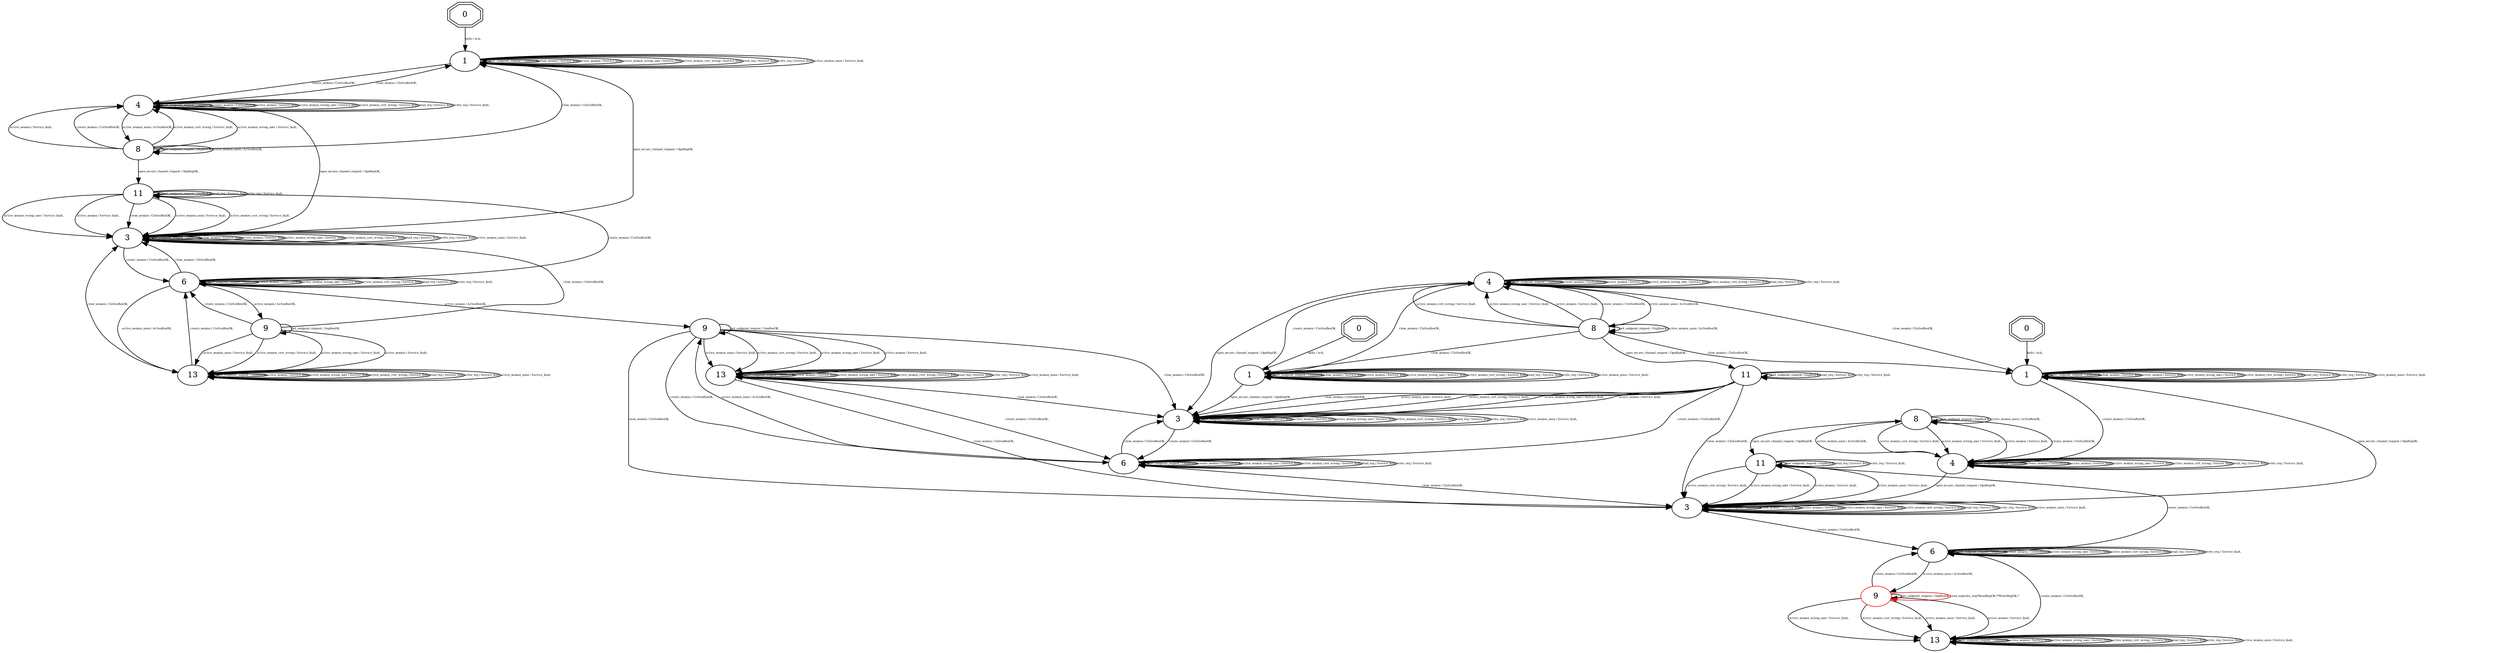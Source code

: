 digraph "Automata" { 
	 "0_0_true" [shape=doubleoctagon,style=filled,fillcolor=white,URL="0",label="0"];
	 "13_1_true" [shape=ellipse,style=filled,fillcolor=white,URL="13",label="13"];
	 "9_0_true" [shape=ellipse,style=filled,fillcolor=white,URL="9",label="9"];
	 "9_1_false" [shape=ellipse,style=filled,fillcolor=white,URL="9",label="9",color=red];
	 "3_0_true" [shape=ellipse,style=filled,fillcolor=white,URL="3",label="3"];
	 "13_0_true" [shape=ellipse,style=filled,fillcolor=white,URL="13",label="13"];
	 "3_1_true" [shape=ellipse,style=filled,fillcolor=white,URL="3",label="3"];
	 "13_1_false" [shape=ellipse,style=filled,fillcolor=white,URL="13",label="13"];
	 "6_1_true" [shape=ellipse,style=filled,fillcolor=white,URL="6",label="6"];
	 "8_1_false" [shape=ellipse,style=filled,fillcolor=white,URL="8",label="8"];
	 "4_1_true" [shape=ellipse,style=filled,fillcolor=white,URL="4",label="4"];
	 "4_0_true" [shape=ellipse,style=filled,fillcolor=white,URL="4",label="4"];
	 "0_1_false" [shape=doubleoctagon,style=filled,fillcolor=white,URL="0",label="0"];
	 "8_0_true" [shape=ellipse,style=filled,fillcolor=white,URL="8",label="8"];
	 "11_1_true" [shape=ellipse,style=filled,fillcolor=white,URL="11",label="11"];
	 "11_1_false" [shape=ellipse,style=filled,fillcolor=white,URL="11",label="11"];
	 "0_1_true" [shape=doubleoctagon,style=filled,fillcolor=white,URL="0",label="0"];
	 "4_1_false" [shape=ellipse,style=filled,fillcolor=white,URL="4",label="4"];
	 "6_0_true" [shape=ellipse,style=filled,fillcolor=white,URL="6",label="6"];
	 "8_1_true" [shape=ellipse,style=filled,fillcolor=white,URL="8",label="8"];
	 "3_1_false" [shape=ellipse,style=filled,fillcolor=white,URL="3",label="3"];
	 "9_1_true" [shape=ellipse,style=filled,fillcolor=white,URL="9",label="9"];
	 "1_0_true" [shape=ellipse,style=filled,fillcolor=white,URL="1",label="1"];
	 "11_0_true" [shape=ellipse,style=filled,fillcolor=white,URL="11",label="11"];
	 "6_1_false" [shape=ellipse,style=filled,fillcolor=white,URL="6",label="6"];
	 "1_1_false" [shape=ellipse,style=filled,fillcolor=white,URL="1",label="1"];
	 "1_1_true" [shape=ellipse,style=filled,fillcolor=white,URL="1",label="1"];
	 "6_1_false"->"9_1_false" [fontsize=5,label="active_session_anon / AcSesResOK,"];
	 "6_1_false"->"6_1_false" [fontsize=5,label="get_endpoint_request / GepResOK,"];
	 "6_1_false"->"6_1_false" [fontsize=5,label="create_session / CreSesResOK,"];
	 "6_1_false"->"6_1_false" [fontsize=5,label="active_session_wrong_user / Service_fault,"];
	 "6_1_false"->"6_1_false" [fontsize=5,label="active_session_cert_wrong / Service_fault,"];
	 "6_1_false"->"6_1_false" [fontsize=5,label="read_req / Service_fault,"];
	 "6_1_false"->"6_1_false" [fontsize=5,label="write_req / Service_fault,"];
	 "9_1_false"->"9_1_false" [fontsize=5,label="get_endpoint_request / GepResOK,"];
	 "9_1_false"->"13_1_false" [fontsize=5,label="active_session / Service_fault,"];
	 "9_1_false"->"13_1_false" [fontsize=5,label="active_session_wrong_user / Service_fault,"];
	 "9_1_false"->"13_1_false" [fontsize=5,label="active_session_cert_wrong / Service_fault,"];
	 "9_1_false"->"13_1_false" [fontsize=5,label="active_session_anon / Service_fault,"];
	 "9_1_false"->"6_1_false" [fontsize=5,label="create_session / CreSesResOK,"];
	 "3_1_false"->"3_1_false" [fontsize=5,label="get_endpoint_request / GepResOK,"];
	 "3_1_false"->"3_1_false" [fontsize=5,label="close_session / Service_fault,"];
	 "3_1_false"->"3_1_false" [fontsize=5,label="active_session / Service_fault,"];
	 "3_1_false"->"3_1_false" [fontsize=5,label="active_session_wrong_user / Service_fault,"];
	 "3_1_false"->"3_1_false" [fontsize=5,label="active_session_cert_wrong / Service_fault,"];
	 "3_1_false"->"3_1_false" [fontsize=5,label="read_req / Service_fault,"];
	 "3_1_false"->"3_1_false" [fontsize=5,label="write_req / Service_fault,"];
	 "3_1_false"->"3_1_false" [fontsize=5,label="active_session_anon / Service_fault,"];
	 "3_1_false"->"6_1_false" [fontsize=5,label="create_session / CreSesResOK,"];
	 "11_1_false"->"11_1_false" [fontsize=5,label="get_endpoint_request / GepResOK,"];
	 "11_1_false"->"11_1_false" [fontsize=5,label="read_req / Service_fault,"];
	 "11_1_false"->"11_1_false" [fontsize=5,label="write_req / Service_fault,"];
	 "11_1_false"->"3_1_false" [fontsize=5,label="active_session_anon / Service_fault,"];
	 "11_1_false"->"3_1_false" [fontsize=5,label="active_session_cert_wrong / Service_fault,"];
	 "11_1_false"->"3_1_false" [fontsize=5,label="active_session_wrong_user / Service_fault,"];
	 "11_1_false"->"3_1_false" [fontsize=5,label="active_session / Service_fault,"];
	 "11_1_false"->"6_1_false" [fontsize=5,label="create_session / CreSesResOK,"];
	 "13_1_false"->"6_1_false" [fontsize=5,label="create_session / CreSesResOK,"];
	 "13_1_false"->"13_1_false" [fontsize=5,label="get_endpoint_request / GepResOK,"];
	 "13_1_false"->"13_1_false" [fontsize=5,label="active_session / Service_fault,"];
	 "13_1_false"->"13_1_false" [fontsize=5,label="active_session_wrong_user / Service_fault,"];
	 "13_1_false"->"13_1_false" [fontsize=5,label="active_session_cert_wrong / Service_fault,"];
	 "13_1_false"->"13_1_false" [fontsize=5,label="read_req / Service_fault,"];
	 "13_1_false"->"13_1_false" [fontsize=5,label="write_req / Service_fault,"];
	 "13_1_false"->"13_1_false" [fontsize=5,label="active_session_anon / Service_fault,"];
	 "6_1_true"->"3_1_false" [fontsize=5,label="close_session / CloSesResOK,"];
	 "6_1_true"->"6_1_true" [fontsize=5,label="get_endpoint_request / GepResOK,"];
	 "6_1_true"->"6_1_true" [fontsize=5,label="create_session / CreSesResOK,"];
	 "6_1_true"->"6_1_true" [fontsize=5,label="active_session_wrong_user / Service_fault,"];
	 "6_1_true"->"6_1_true" [fontsize=5,label="active_session_cert_wrong / Service_fault,"];
	 "6_1_true"->"6_1_true" [fontsize=5,label="read_req / Service_fault,"];
	 "6_1_true"->"6_1_true" [fontsize=5,label="write_req / Service_fault,"];
	 "6_1_true"->"9_1_true" [fontsize=5,label="active_session_anon / AcSesResOK,"];
	 "6_1_true"->"3_1_true" [fontsize=5,label="close_session / CloSesResOK,"];
	 "1_1_false"->"4_1_false" [fontsize=5,label="create_session / CreSesResOK,"];
	 "1_1_false"->"3_1_false" [fontsize=5,label="open_secure_channel_request / OpnRepOK,"];
	 "1_1_false"->"1_1_false" [fontsize=5,label="get_endpoint_request / GepResOK,"];
	 "1_1_false"->"1_1_false" [fontsize=5,label="close_session / Service_fault,"];
	 "1_1_false"->"1_1_false" [fontsize=5,label="active_session / Service_fault,"];
	 "1_1_false"->"1_1_false" [fontsize=5,label="active_session_wrong_user / Service_fault,"];
	 "1_1_false"->"1_1_false" [fontsize=5,label="active_session_cert_wrong / Service_fault,"];
	 "1_1_false"->"1_1_false" [fontsize=5,label="read_req / Service_fault,"];
	 "1_1_false"->"1_1_false" [fontsize=5,label="write_req / Service_fault,"];
	 "1_1_false"->"1_1_false" [fontsize=5,label="active_session_anon / Service_fault,"];
	 "4_1_false"->"8_1_false" [fontsize=5,label="active_session_anon / AcSesResOK,"];
	 "4_1_false"->"4_1_false" [fontsize=5,label="get_endpoint_request / GepResOK,"];
	 "4_1_false"->"4_1_false" [fontsize=5,label="create_session / CreSesResOK,"];
	 "4_1_false"->"4_1_false" [fontsize=5,label="active_session / Service_fault,"];
	 "4_1_false"->"4_1_false" [fontsize=5,label="active_session_wrong_user / Service_fault,"];
	 "4_1_false"->"4_1_false" [fontsize=5,label="active_session_cert_wrong / Service_fault,"];
	 "4_1_false"->"4_1_false" [fontsize=5,label="read_req / Service_fault,"];
	 "4_1_false"->"4_1_false" [fontsize=5,label="write_req / Service_fault,"];
	 "4_1_false"->"3_1_false" [fontsize=5,label="open_secure_channel_request / OpnRepOK,"];
	 "9_1_true"->"3_1_true" [fontsize=5,label="close_session / CloSesResOK,"];
	 "9_1_true"->"13_1_true" [fontsize=5,label="active_session_anon / Service_fault,"];
	 "9_1_true"->"13_1_true" [fontsize=5,label="active_session_cert_wrong / Service_fault,"];
	 "9_1_true"->"13_1_true" [fontsize=5,label="active_session_wrong_user / Service_fault,"];
	 "9_1_true"->"13_1_true" [fontsize=5,label="active_session / Service_fault,"];
	 "9_1_true"->"6_1_true" [fontsize=5,label="create_session / CreSesResOK,"];
	 "9_1_true"->"3_1_false" [fontsize=5,label="close_session / CloSesResOK,"];
	 "9_1_true"->"9_1_true" [fontsize=5,label="get_endpoint_request / GepResOK,"];
	 "11_1_true"->"11_1_true" [fontsize=5,label="get_endpoint_request / GepResOK,"];
	 "11_1_true"->"11_1_true" [fontsize=5,label="read_req / Service_fault,"];
	 "11_1_true"->"11_1_true" [fontsize=5,label="write_req / Service_fault,"];
	 "11_1_true"->"3_1_false" [fontsize=5,label="close_session / CloSesResOK,"];
	 "11_1_true"->"6_1_true" [fontsize=5,label="create_session / CreSesResOK,"];
	 "11_1_true"->"3_1_true" [fontsize=5,label="active_session_anon / Service_fault,"];
	 "11_1_true"->"3_1_true" [fontsize=5,label="active_session_cert_wrong / Service_fault,"];
	 "11_1_true"->"3_1_true" [fontsize=5,label="active_session_wrong_user / Service_fault,"];
	 "11_1_true"->"3_1_true" [fontsize=5,label="active_session / Service_fault,"];
	 "11_1_true"->"3_1_true" [fontsize=5,label="close_session / CloSesResOK,"];
	 "13_1_true"->"6_1_true" [fontsize=5,label="create_session / CreSesResOK,"];
	 "13_1_true"->"3_1_true" [fontsize=5,label="close_session / CloSesResOK,"];
	 "13_1_true"->"3_1_false" [fontsize=5,label="close_session / CloSesResOK,"];
	 "13_1_true"->"13_1_true" [fontsize=5,label="get_endpoint_request / GepResOK,"];
	 "13_1_true"->"13_1_true" [fontsize=5,label="active_session / Service_fault,"];
	 "13_1_true"->"13_1_true" [fontsize=5,label="active_session_wrong_user / Service_fault,"];
	 "13_1_true"->"13_1_true" [fontsize=5,label="active_session_cert_wrong / Service_fault,"];
	 "13_1_true"->"13_1_true" [fontsize=5,label="read_req / Service_fault,"];
	 "13_1_true"->"13_1_true" [fontsize=5,label="write_req / Service_fault,"];
	 "13_1_true"->"13_1_true" [fontsize=5,label="active_session_anon / Service_fault,"];
	 "8_1_false"->"11_1_false" [fontsize=5,label="open_secure_channel_request / OpnRepOK,"];
	 "8_1_false"->"4_1_false" [fontsize=5,label="active_session_cert_wrong / Service_fault,"];
	 "8_1_false"->"4_1_false" [fontsize=5,label="active_session_wrong_user / Service_fault,"];
	 "8_1_false"->"4_1_false" [fontsize=5,label="active_session / Service_fault,"];
	 "8_1_false"->"4_1_false" [fontsize=5,label="create_session / CreSesResOK,"];
	 "8_1_false"->"8_1_false" [fontsize=5,label="get_endpoint_request / GepResOK,"];
	 "8_1_false"->"8_1_false" [fontsize=5,label="active_session_anon / AcSesResOK,"];
	 "8_1_true"->"8_1_true" [fontsize=5,label="get_endpoint_request / GepResOK,"];
	 "8_1_true"->"8_1_true" [fontsize=5,label="active_session_anon / AcSesResOK,"];
	 "8_1_true"->"1_1_false" [fontsize=5,label="close_session / CloSesResOK,"];
	 "8_1_true"->"11_1_true" [fontsize=5,label="open_secure_channel_request / OpnRepOK,"];
	 "8_1_true"->"4_1_true" [fontsize=5,label="active_session_cert_wrong / Service_fault,"];
	 "8_1_true"->"4_1_true" [fontsize=5,label="active_session_wrong_user / Service_fault,"];
	 "8_1_true"->"4_1_true" [fontsize=5,label="active_session / Service_fault,"];
	 "8_1_true"->"4_1_true" [fontsize=5,label="create_session / CreSesResOK,"];
	 "8_1_true"->"1_1_true" [fontsize=5,label="close_session / CloSesResOK,"];
	 "0_1_false"->"1_1_false" [fontsize=5,label="hello / Ack,"];
	 "4_1_true"->"1_1_false" [fontsize=5,label="close_session / CloSesResOK,"];
	 "4_1_true"->"3_1_true" [fontsize=5,label="open_secure_channel_request / OpnRepOK,"];
	 "4_1_true"->"8_1_true" [fontsize=5,label="active_session_anon / AcSesResOK,"];
	 "4_1_true"->"1_1_true" [fontsize=5,label="close_session / CloSesResOK,"];
	 "4_1_true"->"4_1_true" [fontsize=5,label="get_endpoint_request / GepResOK,"];
	 "4_1_true"->"4_1_true" [fontsize=5,label="create_session / CreSesResOK,"];
	 "4_1_true"->"4_1_true" [fontsize=5,label="active_session / Service_fault,"];
	 "4_1_true"->"4_1_true" [fontsize=5,label="active_session_wrong_user / Service_fault,"];
	 "4_1_true"->"4_1_true" [fontsize=5,label="active_session_cert_wrong / Service_fault,"];
	 "4_1_true"->"4_1_true" [fontsize=5,label="read_req / Service_fault,"];
	 "4_1_true"->"4_1_true" [fontsize=5,label="write_req / Service_fault,"];
	 "1_1_true"->"4_1_true" [fontsize=5,label="create_session / CreSesResOK,"];
	 "1_1_true"->"1_1_true" [fontsize=5,label="get_endpoint_request / GepResOK,"];
	 "1_1_true"->"1_1_true" [fontsize=5,label="close_session / Service_fault,"];
	 "1_1_true"->"1_1_true" [fontsize=5,label="active_session / Service_fault,"];
	 "1_1_true"->"1_1_true" [fontsize=5,label="active_session_wrong_user / Service_fault,"];
	 "1_1_true"->"1_1_true" [fontsize=5,label="active_session_cert_wrong / Service_fault,"];
	 "1_1_true"->"1_1_true" [fontsize=5,label="read_req / Service_fault,"];
	 "1_1_true"->"1_1_true" [fontsize=5,label="write_req / Service_fault,"];
	 "1_1_true"->"1_1_true" [fontsize=5,label="active_session_anon / Service_fault,"];
	 "1_1_true"->"3_1_true" [fontsize=5,label="open_secure_channel_request / OpnRepOK,"];
	 "0_1_true"->"1_1_true" [fontsize=5,label="hello / Ack,"];
	 "6_0_true"->"6_0_true" [fontsize=5,label="get_endpoint_request / GepResOK,"];
	 "6_0_true"->"6_0_true" [fontsize=5,label="create_session / CreSesResOK,"];
	 "6_0_true"->"6_0_true" [fontsize=5,label="active_session_wrong_user / Service_fault,"];
	 "6_0_true"->"6_0_true" [fontsize=5,label="active_session_cert_wrong / Service_fault,"];
	 "6_0_true"->"6_0_true" [fontsize=5,label="read_req / Service_fault,"];
	 "6_0_true"->"6_0_true" [fontsize=5,label="write_req / Service_fault,"];
	 "6_0_true"->"3_0_true" [fontsize=5,label="close_session / CloSesResOK,"];
	 "6_0_true"->"13_0_true" [fontsize=5,label="active_session_anon / AcSesResOK,"];
	 "6_0_true"->"9_0_true" [fontsize=5,label="active_session / AcSesResOK,"];
	 "6_0_true"->"9_1_true" [fontsize=5,label="active_session / AcSesResOK,"];
	 "3_1_true"->"6_1_true" [fontsize=5,label="create_session / CreSesResOK,"];
	 "3_1_true"->"3_1_true" [fontsize=5,label="get_endpoint_request / GepResOK,"];
	 "3_1_true"->"3_1_true" [fontsize=5,label="close_session / Service_fault,"];
	 "3_1_true"->"3_1_true" [fontsize=5,label="active_session / Service_fault,"];
	 "3_1_true"->"3_1_true" [fontsize=5,label="active_session_wrong_user / Service_fault,"];
	 "3_1_true"->"3_1_true" [fontsize=5,label="active_session_cert_wrong / Service_fault,"];
	 "3_1_true"->"3_1_true" [fontsize=5,label="read_req / Service_fault,"];
	 "3_1_true"->"3_1_true" [fontsize=5,label="write_req / Service_fault,"];
	 "3_1_true"->"3_1_true" [fontsize=5,label="active_session_anon / Service_fault,"];
	 "13_0_true"->"13_0_true" [fontsize=5,label="get_endpoint_request / GepResOK,"];
	 "13_0_true"->"13_0_true" [fontsize=5,label="active_session / Service_fault,"];
	 "13_0_true"->"13_0_true" [fontsize=5,label="active_session_wrong_user / Service_fault,"];
	 "13_0_true"->"13_0_true" [fontsize=5,label="active_session_cert_wrong / Service_fault,"];
	 "13_0_true"->"13_0_true" [fontsize=5,label="read_req / Service_fault,"];
	 "13_0_true"->"13_0_true" [fontsize=5,label="write_req / Service_fault,"];
	 "13_0_true"->"13_0_true" [fontsize=5,label="active_session_anon / Service_fault,"];
	 "13_0_true"->"3_0_true" [fontsize=5,label="close_session / CloSesResOK,"];
	 "13_0_true"->"6_0_true" [fontsize=5,label="create_session / CreSesResOK,"];
	 "3_0_true"->"3_0_true" [fontsize=5,label="get_endpoint_request / GepResOK,"];
	 "3_0_true"->"3_0_true" [fontsize=5,label="close_session / Service_fault,"];
	 "3_0_true"->"3_0_true" [fontsize=5,label="active_session / Service_fault,"];
	 "3_0_true"->"3_0_true" [fontsize=5,label="active_session_wrong_user / Service_fault,"];
	 "3_0_true"->"3_0_true" [fontsize=5,label="active_session_cert_wrong / Service_fault,"];
	 "3_0_true"->"3_0_true" [fontsize=5,label="read_req / Service_fault,"];
	 "3_0_true"->"3_0_true" [fontsize=5,label="write_req / Service_fault,"];
	 "3_0_true"->"3_0_true" [fontsize=5,label="active_session_anon / Service_fault,"];
	 "3_0_true"->"6_0_true" [fontsize=5,label="create_session / CreSesResOK,"];
	 "11_0_true"->"6_0_true" [fontsize=5,label="create_session / CreSesResOK,"];
	 "11_0_true"->"11_0_true" [fontsize=5,label="get_endpoint_request / GepResOK,"];
	 "11_0_true"->"11_0_true" [fontsize=5,label="read_req / Service_fault,"];
	 "11_0_true"->"11_0_true" [fontsize=5,label="write_req / Service_fault,"];
	 "11_0_true"->"3_0_true" [fontsize=5,label="active_session_anon / Service_fault,"];
	 "11_0_true"->"3_0_true" [fontsize=5,label="active_session_cert_wrong / Service_fault,"];
	 "11_0_true"->"3_0_true" [fontsize=5,label="active_session_wrong_user / Service_fault,"];
	 "11_0_true"->"3_0_true" [fontsize=5,label="active_session / Service_fault,"];
	 "11_0_true"->"3_0_true" [fontsize=5,label="close_session / CloSesResOK,"];
	 "9_0_true"->"6_0_true" [fontsize=5,label="create_session / CreSesResOK,"];
	 "9_0_true"->"13_0_true" [fontsize=5,label="active_session_anon / Service_fault,"];
	 "9_0_true"->"13_0_true" [fontsize=5,label="active_session_cert_wrong / Service_fault,"];
	 "9_0_true"->"13_0_true" [fontsize=5,label="active_session_wrong_user / Service_fault,"];
	 "9_0_true"->"13_0_true" [fontsize=5,label="active_session / Service_fault,"];
	 "9_0_true"->"3_0_true" [fontsize=5,label="close_session / CloSesResOK,"];
	 "9_0_true"->"9_0_true" [fontsize=5,label="get_endpoint_request / GepResOK,"];
	 "1_0_true"->"3_0_true" [fontsize=5,label="open_secure_channel_request / OpnRepOK,"];
	 "1_0_true"->"4_0_true" [fontsize=5,label="create_session / CreSesResOK,"];
	 "1_0_true"->"1_0_true" [fontsize=5,label="get_endpoint_request / GepResOK,"];
	 "1_0_true"->"1_0_true" [fontsize=5,label="close_session / Service_fault,"];
	 "1_0_true"->"1_0_true" [fontsize=5,label="active_session / Service_fault,"];
	 "1_0_true"->"1_0_true" [fontsize=5,label="active_session_wrong_user / Service_fault,"];
	 "1_0_true"->"1_0_true" [fontsize=5,label="active_session_cert_wrong / Service_fault,"];
	 "1_0_true"->"1_0_true" [fontsize=5,label="read_req / Service_fault,"];
	 "1_0_true"->"1_0_true" [fontsize=5,label="write_req / Service_fault,"];
	 "1_0_true"->"1_0_true" [fontsize=5,label="active_session_anon / Service_fault,"];
	 "4_0_true"->"4_0_true" [fontsize=5,label="get_endpoint_request / GepResOK,"];
	 "4_0_true"->"4_0_true" [fontsize=5,label="create_session / CreSesResOK,"];
	 "4_0_true"->"4_0_true" [fontsize=5,label="active_session / Service_fault,"];
	 "4_0_true"->"4_0_true" [fontsize=5,label="active_session_wrong_user / Service_fault,"];
	 "4_0_true"->"4_0_true" [fontsize=5,label="active_session_cert_wrong / Service_fault,"];
	 "4_0_true"->"4_0_true" [fontsize=5,label="read_req / Service_fault,"];
	 "4_0_true"->"4_0_true" [fontsize=5,label="write_req / Service_fault,"];
	 "4_0_true"->"1_0_true" [fontsize=5,label="close_session / CloSesResOK,"];
	 "4_0_true"->"3_0_true" [fontsize=5,label="open_secure_channel_request / OpnRepOK,"];
	 "4_0_true"->"8_0_true" [fontsize=5,label="active_session_anon / AcSesResOK,"];
	 "8_0_true"->"4_0_true" [fontsize=5,label="active_session_cert_wrong / Service_fault,"];
	 "8_0_true"->"4_0_true" [fontsize=5,label="active_session_wrong_user / Service_fault,"];
	 "8_0_true"->"4_0_true" [fontsize=5,label="active_session / Service_fault,"];
	 "8_0_true"->"4_0_true" [fontsize=5,label="create_session / CreSesResOK,"];
	 "8_0_true"->"8_0_true" [fontsize=5,label="get_endpoint_request / GepResOK,"];
	 "8_0_true"->"8_0_true" [fontsize=5,label="active_session_anon / AcSesResOK,"];
	 "8_0_true"->"11_0_true" [fontsize=5,label="open_secure_channel_request / OpnRepOK,"];
	 "8_0_true"->"1_0_true" [fontsize=5,label="close_session / CloSesResOK,"];
	 "0_0_true"->"1_0_true" [fontsize=5,label="hello / Ack,"];
	"9_1_false"->"9_1_false"[color=red,label="read_reqwrite_req/*ReadRepOK,**WriteRepOK,*",fontsize=5];}
